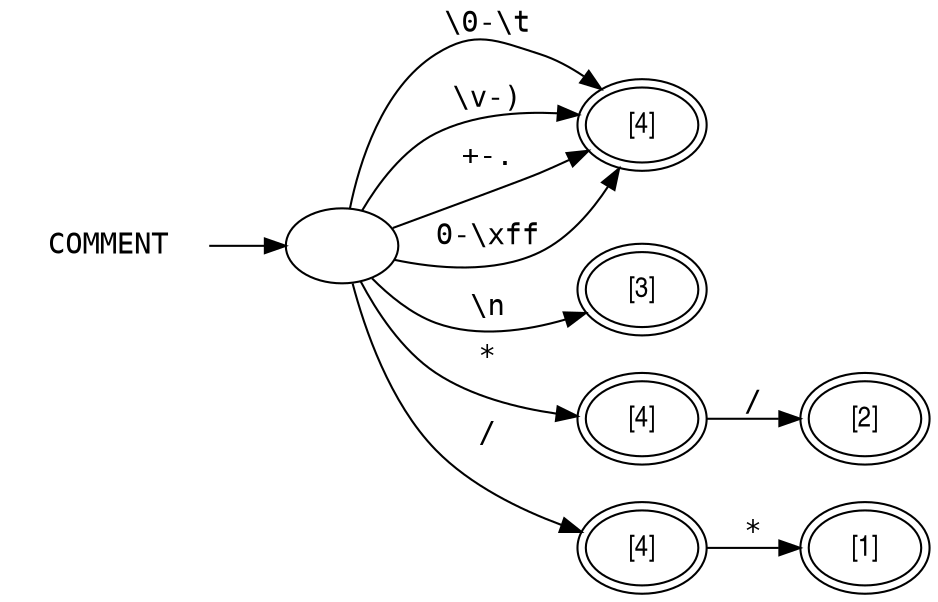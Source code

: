 digraph COMMENT {
		rankdir=LR;
		concentrate=true;
		node [fontname="ArialNarrow"];
		edge [fontname="Courier"];

		init [root=true,peripheries=0,label="COMMENT",fontname="Courier"];
		init -> N0x7fff52c27250;

/*START*/	N0x7fff52c27250 [label=""];
		N0x7fff52c27250 -> N0x7f8b5a407ee0 [label="\\0-\\t"];
		N0x7fff52c27250 -> N0x7f8b5a407d80 [label="\\n"];
		N0x7fff52c27250 -> N0x7f8b5a407ee0 [label="\\v-)"];
		N0x7fff52c27250 -> N0x7f8b5a407b30 [label="*"];
		N0x7fff52c27250 -> N0x7f8b5a407ee0 [label="+-."];
		N0x7fff52c27250 -> N0x7f8b5a4077f0 [label="/"];
		N0x7fff52c27250 -> N0x7f8b5a407ee0 [label="0-\\xff"];

/*ACCEPT 4*/	N0x7f8b5a4077f0 [label="[4]",peripheries=2];
		N0x7f8b5a4077f0 -> N0x7f8b5a407c50 [label="*"];

/*ACCEPT 4*/	N0x7f8b5a407b30 [label="[4]",peripheries=2];
		N0x7f8b5a407b30 -> N0x7f8b5a407970 [label="/"];

/*ACCEPT 3*/	N0x7f8b5a407d80 [label="[3]",peripheries=2];

/*ACCEPT 4*/	N0x7f8b5a407ee0 [label="[4]",peripheries=2];

/*ACCEPT 1*/	N0x7f8b5a407c50 [label="[1]",peripheries=2];

/*ACCEPT 2*/	N0x7f8b5a407970 [label="[2]",peripheries=2];
}
